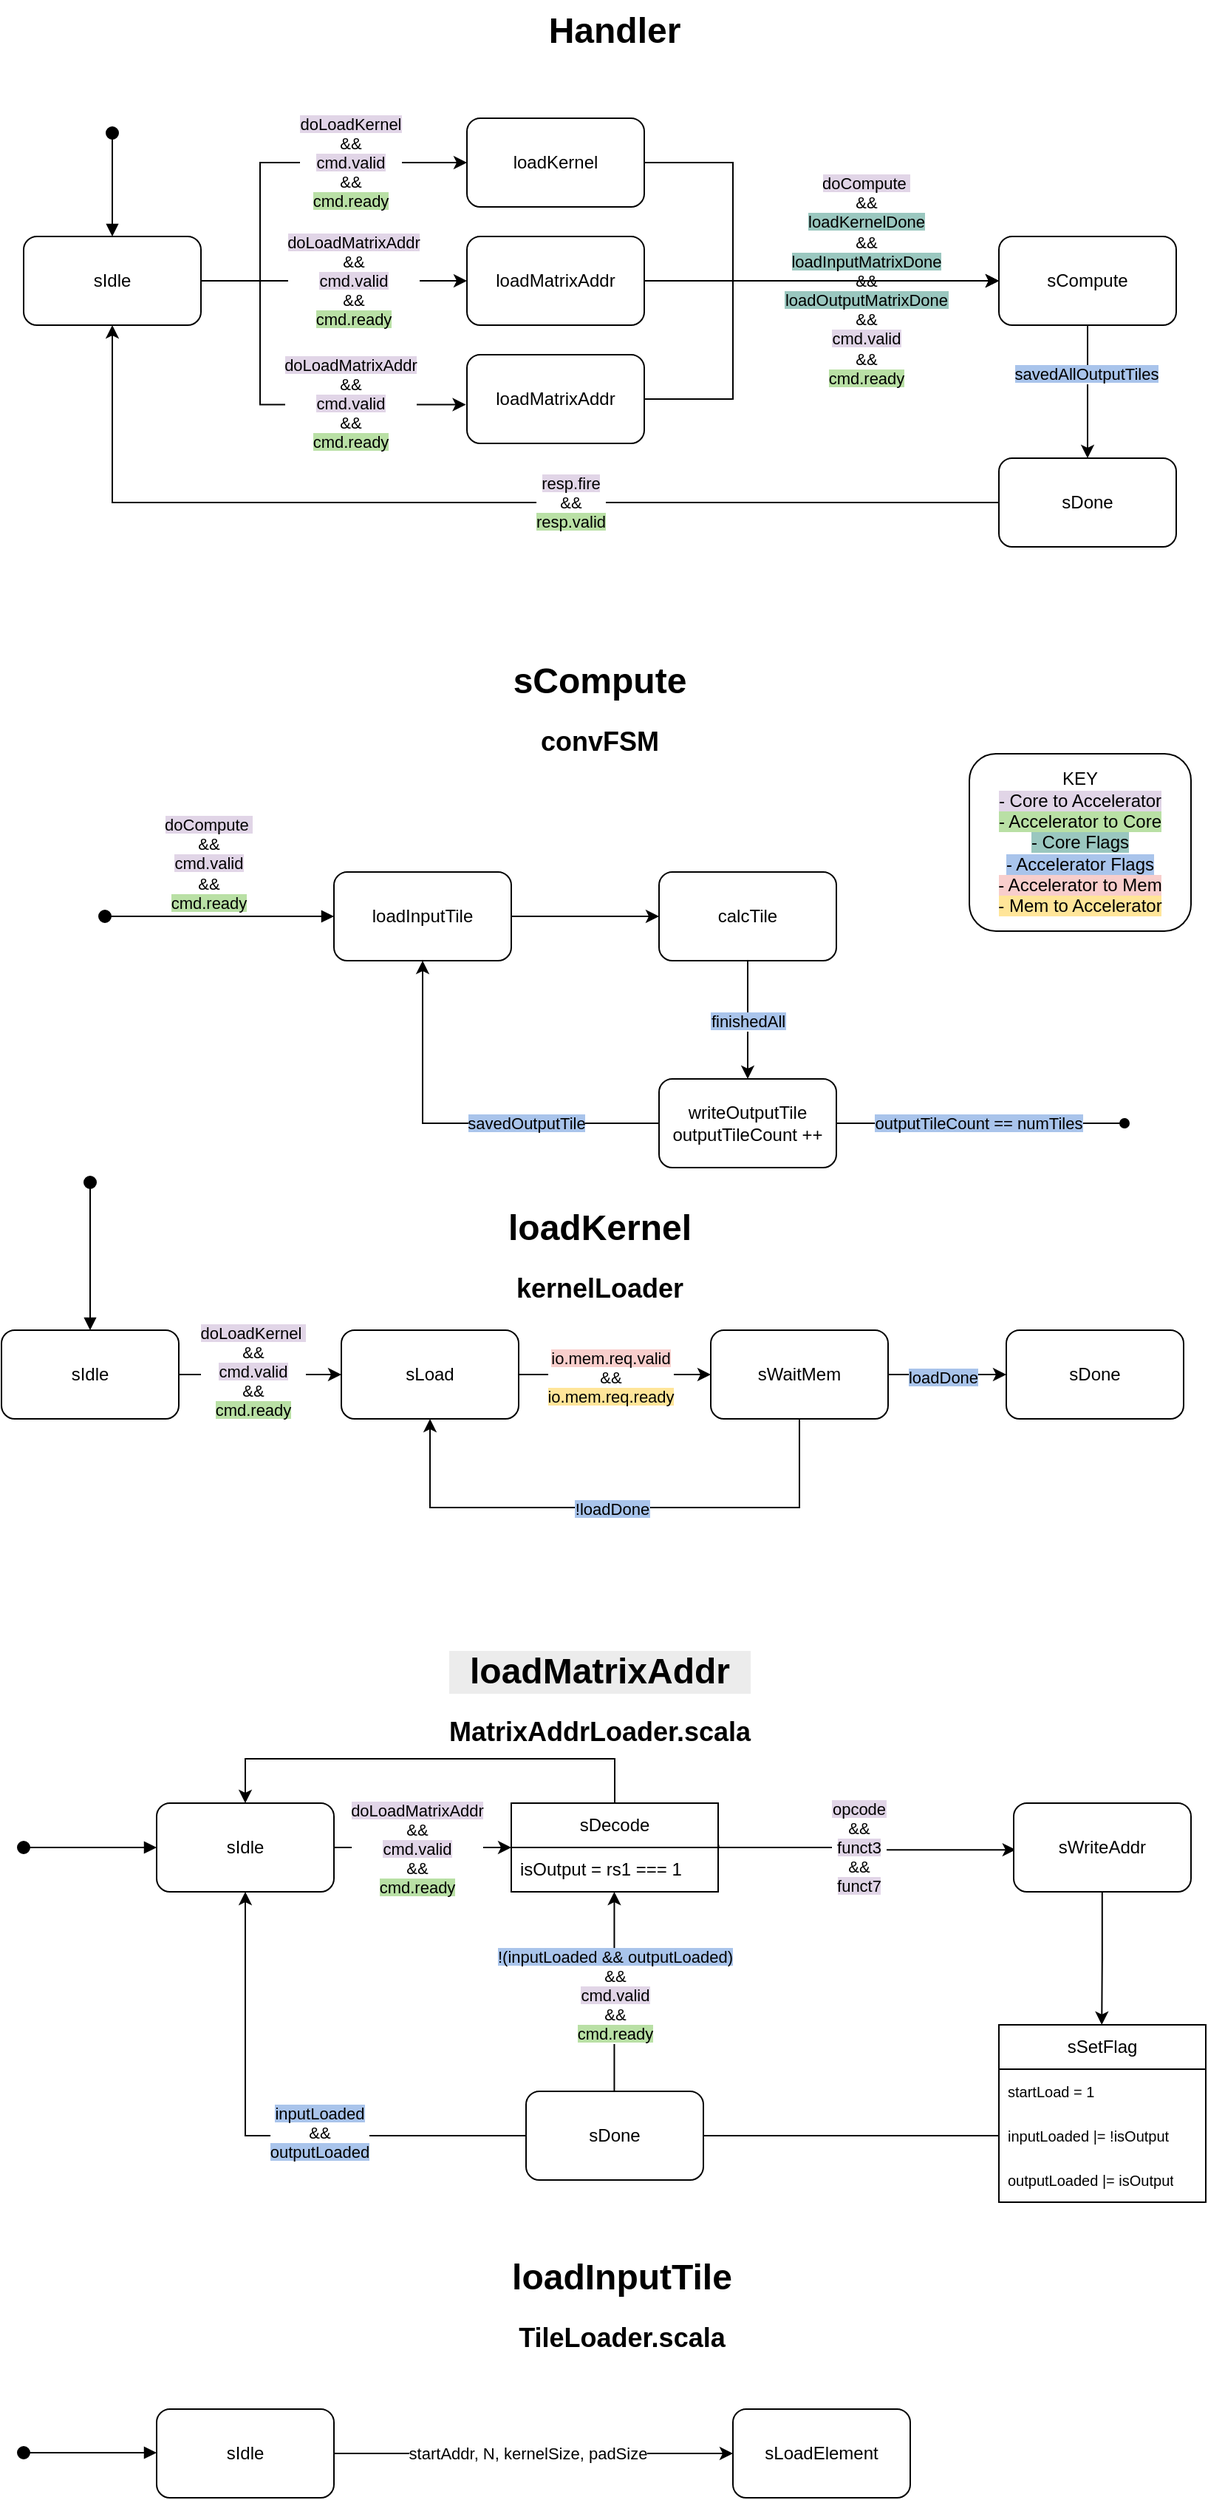 <mxfile version="27.0.6">
  <diagram name="Page-1" id="AbGpAP4MnXm49M3xG25A">
    <mxGraphModel dx="1793" dy="929" grid="1" gridSize="10" guides="1" tooltips="1" connect="1" arrows="1" fold="1" page="1" pageScale="1" pageWidth="850" pageHeight="1100" math="0" shadow="0">
      <root>
        <mxCell id="0" />
        <mxCell id="1" parent="0" />
        <mxCell id="mHajlrHNez_8a4drACEi-1" value="&lt;h1 style=&quot;margin-top: 0px;&quot;&gt;Handler&lt;/h1&gt;" style="text;html=1;whiteSpace=wrap;overflow=hidden;rounded=0;align=center;" parent="1" vertex="1">
          <mxGeometry x="335" y="20" width="180" height="120" as="geometry" />
        </mxCell>
        <mxCell id="mHajlrHNez_8a4drACEi-3" value="sCompute" style="rounded=1;whiteSpace=wrap;html=1;" parent="1" vertex="1">
          <mxGeometry x="685" y="180" width="120" height="60" as="geometry" />
        </mxCell>
        <mxCell id="e7i92no-idro5mqMsdCR-1" style="edgeStyle=orthogonalEdgeStyle;rounded=0;orthogonalLoop=1;jettySize=auto;html=1;entryX=0.5;entryY=1;entryDx=0;entryDy=0;" parent="1" source="mHajlrHNez_8a4drACEi-4" target="9_EJvV3WEVmUTqAfREFr-1" edge="1">
          <mxGeometry relative="1" as="geometry" />
        </mxCell>
        <mxCell id="e7i92no-idro5mqMsdCR-3" value="&lt;div&gt;&lt;span style=&quot;background-color: rgb(225, 213, 231);&quot;&gt;resp.fire&lt;/span&gt;&lt;/div&gt;&lt;div&gt;&amp;amp;&amp;amp;&lt;/div&gt;&lt;span style=&quot;background-color: rgb(185, 224, 165);&quot;&gt;resp.valid&lt;/span&gt;" style="edgeLabel;html=1;align=center;verticalAlign=middle;resizable=0;points=[];" parent="e7i92no-idro5mqMsdCR-1" vertex="1" connectable="0">
          <mxGeometry x="-0.217" y="4" relative="1" as="geometry">
            <mxPoint x="-8" y="-4" as="offset" />
          </mxGeometry>
        </mxCell>
        <mxCell id="mHajlrHNez_8a4drACEi-4" value="sDone" style="rounded=1;whiteSpace=wrap;html=1;" parent="1" vertex="1">
          <mxGeometry x="685" y="330" width="120" height="60" as="geometry" />
        </mxCell>
        <mxCell id="mHajlrHNez_8a4drACEi-5" value="" style="html=1;verticalAlign=bottom;startArrow=oval;startFill=1;endArrow=block;startSize=8;curved=0;rounded=0;entryX=0.5;entryY=0;entryDx=0;entryDy=0;" parent="1" edge="1">
          <mxGeometry width="60" relative="1" as="geometry">
            <mxPoint x="85" y="110" as="sourcePoint" />
            <mxPoint x="85" y="180" as="targetPoint" />
          </mxGeometry>
        </mxCell>
        <mxCell id="mHajlrHNez_8a4drACEi-7" value="" style="endArrow=classic;html=1;rounded=0;entryX=0;entryY=0.5;entryDx=0;entryDy=0;exitX=1;exitY=0.5;exitDx=0;exitDy=0;" parent="1" source="9_EJvV3WEVmUTqAfREFr-35" target="mHajlrHNez_8a4drACEi-3" edge="1">
          <mxGeometry width="50" height="50" relative="1" as="geometry">
            <mxPoint x="505" y="210" as="sourcePoint" />
            <mxPoint x="775" y="360" as="targetPoint" />
          </mxGeometry>
        </mxCell>
        <mxCell id="mHajlrHNez_8a4drACEi-8" value="&lt;span style=&quot;background-color: rgb(225, 213, 231);&quot;&gt;doCompute&amp;nbsp;&lt;/span&gt;&lt;div&gt;&lt;span&gt;&amp;amp;&amp;amp;&lt;/span&gt;&lt;/div&gt;&lt;div&gt;&lt;span style=&quot;background-color: rgb(154, 199, 191);&quot;&gt;loadKernelDone&lt;/span&gt;&lt;/div&gt;&lt;div&gt;&lt;span&gt;&amp;amp;&amp;amp;&lt;/span&gt;&lt;/div&gt;&lt;div&gt;&lt;span style=&quot;background-color: rgb(154, 199, 191);&quot;&gt;loadInputMatrixDone&lt;/span&gt;&lt;/div&gt;&lt;div&gt;&lt;span&gt;&amp;amp;&amp;amp;&lt;/span&gt;&lt;/div&gt;&lt;div&gt;&lt;span style=&quot;background-color: rgb(154, 199, 191);&quot;&gt;loadOutputMatrixDone&lt;/span&gt;&lt;/div&gt;&lt;div&gt;&lt;span&gt;&amp;amp;&amp;amp;&lt;/span&gt;&lt;/div&gt;&lt;div&gt;&lt;span style=&quot;background-color: rgb(225, 213, 231);&quot;&gt;cmd.valid&lt;/span&gt;&lt;/div&gt;&lt;div&gt;&lt;span&gt;&amp;amp;&amp;amp;&lt;/span&gt;&lt;/div&gt;&lt;div&gt;&lt;span style=&quot;background-color: rgb(185, 224, 165);&quot;&gt;cmd.ready&lt;/span&gt;&lt;/div&gt;" style="edgeLabel;html=1;align=center;verticalAlign=middle;resizable=0;points=[];" parent="mHajlrHNez_8a4drACEi-7" vertex="1" connectable="0">
          <mxGeometry x="-0.113" y="1" relative="1" as="geometry">
            <mxPoint x="43" y="1" as="offset" />
          </mxGeometry>
        </mxCell>
        <mxCell id="mHajlrHNez_8a4drACEi-9" value="" style="endArrow=classic;html=1;rounded=0;exitX=0.5;exitY=1;exitDx=0;exitDy=0;entryX=0.5;entryY=0;entryDx=0;entryDy=0;" parent="1" source="mHajlrHNez_8a4drACEi-3" target="mHajlrHNez_8a4drACEi-4" edge="1">
          <mxGeometry width="50" height="50" relative="1" as="geometry">
            <mxPoint x="725" y="410" as="sourcePoint" />
            <mxPoint x="775" y="360" as="targetPoint" />
          </mxGeometry>
        </mxCell>
        <mxCell id="mHajlrHNez_8a4drACEi-10" value="&lt;span style=&quot;background-color: rgb(169, 196, 235);&quot;&gt;savedAllOutputTiles&lt;/span&gt;" style="edgeLabel;html=1;align=center;verticalAlign=middle;resizable=0;points=[];" parent="mHajlrHNez_8a4drACEi-9" vertex="1" connectable="0">
          <mxGeometry x="-0.267" y="-1" relative="1" as="geometry">
            <mxPoint as="offset" />
          </mxGeometry>
        </mxCell>
        <mxCell id="9_EJvV3WEVmUTqAfREFr-40" value="" style="edgeStyle=orthogonalEdgeStyle;rounded=0;orthogonalLoop=1;jettySize=auto;html=1;" parent="1" source="9_EJvV3WEVmUTqAfREFr-1" target="9_EJvV3WEVmUTqAfREFr-35" edge="1">
          <mxGeometry relative="1" as="geometry" />
        </mxCell>
        <mxCell id="9_EJvV3WEVmUTqAfREFr-44" value="&lt;span style=&quot;background-color: rgb(225, 213, 231);&quot;&gt;doLoadMatrixAddr&lt;/span&gt;&lt;div&gt;&lt;div&gt;&amp;amp;&amp;amp;&lt;/div&gt;&lt;div&gt;&lt;span style=&quot;background-color: rgb(225, 213, 231);&quot;&gt;cmd.valid&lt;/span&gt;&lt;/div&gt;&lt;div&gt;&amp;amp;&amp;amp;&lt;/div&gt;&lt;div&gt;&lt;span style=&quot;background-color: rgb(185, 224, 165);&quot;&gt;cmd.ready&lt;/span&gt;&lt;/div&gt;&lt;/div&gt;" style="edgeLabel;html=1;align=center;verticalAlign=middle;resizable=0;points=[];" parent="9_EJvV3WEVmUTqAfREFr-40" vertex="1" connectable="0">
          <mxGeometry x="0.143" relative="1" as="geometry">
            <mxPoint as="offset" />
          </mxGeometry>
        </mxCell>
        <mxCell id="9_EJvV3WEVmUTqAfREFr-41" style="edgeStyle=orthogonalEdgeStyle;rounded=0;orthogonalLoop=1;jettySize=auto;html=1;exitX=1;exitY=0.5;exitDx=0;exitDy=0;entryX=0;entryY=0.5;entryDx=0;entryDy=0;" parent="1" source="9_EJvV3WEVmUTqAfREFr-1" target="9_EJvV3WEVmUTqAfREFr-34" edge="1">
          <mxGeometry relative="1" as="geometry">
            <Array as="points">
              <mxPoint x="185" y="210" />
              <mxPoint x="185" y="130" />
            </Array>
          </mxGeometry>
        </mxCell>
        <mxCell id="9_EJvV3WEVmUTqAfREFr-43" value="&lt;span style=&quot;background-color: rgb(225, 213, 231);&quot;&gt;doLoadKernel&lt;/span&gt;&lt;div&gt;&lt;div&gt;&amp;amp;&amp;amp;&lt;/div&gt;&lt;div&gt;&lt;span style=&quot;background-color: rgb(225, 213, 231);&quot;&gt;cmd.valid&lt;/span&gt;&lt;/div&gt;&lt;div&gt;&amp;amp;&amp;amp;&lt;/div&gt;&lt;div&gt;&lt;span style=&quot;background-color: rgb(185, 224, 165);&quot;&gt;cmd.ready&lt;/span&gt;&lt;/div&gt;&lt;/div&gt;" style="edgeLabel;html=1;align=center;verticalAlign=middle;resizable=0;points=[];" parent="9_EJvV3WEVmUTqAfREFr-41" vertex="1" connectable="0">
          <mxGeometry x="-0.042" relative="1" as="geometry">
            <mxPoint x="56" as="offset" />
          </mxGeometry>
        </mxCell>
        <mxCell id="9_EJvV3WEVmUTqAfREFr-1" value="sIdle" style="rounded=1;whiteSpace=wrap;html=1;" parent="1" vertex="1">
          <mxGeometry x="25" y="180" width="120" height="60" as="geometry" />
        </mxCell>
        <mxCell id="9_EJvV3WEVmUTqAfREFr-2" value="&lt;h1 style=&quot;margin-top: 0px;&quot;&gt;sCompute&lt;/h1&gt;&lt;h2&gt;convFSM&lt;/h2&gt;" style="text;html=1;whiteSpace=wrap;overflow=hidden;rounded=0;align=center;" parent="1" vertex="1">
          <mxGeometry x="325" y="460" width="180" height="120" as="geometry" />
        </mxCell>
        <mxCell id="9_EJvV3WEVmUTqAfREFr-8" value="" style="edgeStyle=orthogonalEdgeStyle;rounded=0;orthogonalLoop=1;jettySize=auto;html=1;" parent="1" source="9_EJvV3WEVmUTqAfREFr-4" target="9_EJvV3WEVmUTqAfREFr-7" edge="1">
          <mxGeometry relative="1" as="geometry" />
        </mxCell>
        <mxCell id="9_EJvV3WEVmUTqAfREFr-4" value="loadInputTile" style="rounded=1;whiteSpace=wrap;html=1;" parent="1" vertex="1">
          <mxGeometry x="235" y="610" width="120" height="60" as="geometry" />
        </mxCell>
        <mxCell id="9_EJvV3WEVmUTqAfREFr-5" value="&lt;span style=&quot;background-color: rgb(225, 213, 231);&quot;&gt;doCompute&amp;nbsp;&lt;/span&gt;&lt;div&gt;&amp;amp;&amp;amp;&lt;/div&gt;&lt;div&gt;&lt;span style=&quot;background-color: rgb(225, 213, 231);&quot;&gt;cmd.valid&lt;/span&gt;&lt;/div&gt;&lt;div&gt;&amp;amp;&amp;amp;&lt;/div&gt;&lt;div&gt;&lt;span style=&quot;background-color: rgb(185, 224, 165);&quot;&gt;cmd.ready&lt;/span&gt;&lt;/div&gt;" style="html=1;verticalAlign=bottom;startArrow=oval;startFill=1;endArrow=block;startSize=8;curved=0;rounded=0;entryX=0;entryY=0.5;entryDx=0;entryDy=0;" parent="1" target="9_EJvV3WEVmUTqAfREFr-4" edge="1">
          <mxGeometry x="-0.097" width="60" relative="1" as="geometry">
            <mxPoint x="80" y="640" as="sourcePoint" />
            <mxPoint x="84.5" y="610" as="targetPoint" />
            <Array as="points">
              <mxPoint x="80" y="640" />
            </Array>
            <mxPoint as="offset" />
          </mxGeometry>
        </mxCell>
        <mxCell id="9_EJvV3WEVmUTqAfREFr-10" value="" style="edgeStyle=orthogonalEdgeStyle;rounded=0;orthogonalLoop=1;jettySize=auto;html=1;endArrow=classic;endFill=1;entryX=0.5;entryY=0;entryDx=0;entryDy=0;" parent="1" source="9_EJvV3WEVmUTqAfREFr-7" target="9_EJvV3WEVmUTqAfREFr-13" edge="1">
          <mxGeometry relative="1" as="geometry">
            <mxPoint x="515" y="750" as="targetPoint" />
          </mxGeometry>
        </mxCell>
        <mxCell id="9_EJvV3WEVmUTqAfREFr-11" value="&lt;span style=&quot;background-color: rgb(169, 196, 235);&quot;&gt;finishedAll&lt;/span&gt;" style="edgeLabel;html=1;align=center;verticalAlign=middle;resizable=0;points=[];" parent="9_EJvV3WEVmUTqAfREFr-10" vertex="1" connectable="0">
          <mxGeometry x="0.014" relative="1" as="geometry">
            <mxPoint as="offset" />
          </mxGeometry>
        </mxCell>
        <mxCell id="9_EJvV3WEVmUTqAfREFr-7" value="calcTile" style="rounded=1;whiteSpace=wrap;html=1;" parent="1" vertex="1">
          <mxGeometry x="455" y="610" width="120" height="60" as="geometry" />
        </mxCell>
        <mxCell id="9_EJvV3WEVmUTqAfREFr-12" value="&lt;h1 style=&quot;margin-top: 0px;&quot;&gt;loadKernel&lt;/h1&gt;&lt;h2&gt;kernelLoader&lt;/h2&gt;" style="text;html=1;whiteSpace=wrap;overflow=hidden;rounded=0;align=center;" parent="1" vertex="1">
          <mxGeometry x="325" y="830" width="180" height="90" as="geometry" />
        </mxCell>
        <mxCell id="9_EJvV3WEVmUTqAfREFr-13" value="writeOutputTile&lt;div&gt;outputTileCount ++&lt;/div&gt;" style="rounded=1;whiteSpace=wrap;html=1;" parent="1" vertex="1">
          <mxGeometry x="455" y="750" width="120" height="60" as="geometry" />
        </mxCell>
        <mxCell id="9_EJvV3WEVmUTqAfREFr-14" value="" style="endArrow=classic;html=1;rounded=0;exitX=0;exitY=0.5;exitDx=0;exitDy=0;entryX=0.5;entryY=1;entryDx=0;entryDy=0;" parent="1" source="9_EJvV3WEVmUTqAfREFr-13" target="9_EJvV3WEVmUTqAfREFr-4" edge="1">
          <mxGeometry width="50" height="50" relative="1" as="geometry">
            <mxPoint x="350" y="740" as="sourcePoint" />
            <mxPoint x="400" y="690" as="targetPoint" />
            <Array as="points">
              <mxPoint x="295" y="780" />
            </Array>
          </mxGeometry>
        </mxCell>
        <mxCell id="9_EJvV3WEVmUTqAfREFr-15" value="&lt;span style=&quot;background-color: rgb(169, 196, 235);&quot;&gt;savedOutputTile&lt;/span&gt;" style="edgeLabel;html=1;align=center;verticalAlign=middle;resizable=0;points=[];" parent="9_EJvV3WEVmUTqAfREFr-14" vertex="1" connectable="0">
          <mxGeometry x="-0.037" y="-3" relative="1" as="geometry">
            <mxPoint x="40" y="3" as="offset" />
          </mxGeometry>
        </mxCell>
        <mxCell id="9_EJvV3WEVmUTqAfREFr-16" value="" style="endArrow=oval;html=1;rounded=0;exitX=1;exitY=0.5;exitDx=0;exitDy=0;endFill=1;" parent="1" source="9_EJvV3WEVmUTqAfREFr-13" edge="1">
          <mxGeometry width="50" height="50" relative="1" as="geometry">
            <mxPoint x="350" y="790" as="sourcePoint" />
            <mxPoint x="770" y="780" as="targetPoint" />
          </mxGeometry>
        </mxCell>
        <mxCell id="9_EJvV3WEVmUTqAfREFr-17" value="&lt;span style=&quot;background-color: rgb(169, 196, 235);&quot;&gt;outputTileCount == numTiles&lt;/span&gt;" style="edgeLabel;html=1;align=center;verticalAlign=middle;resizable=0;points=[];" parent="9_EJvV3WEVmUTqAfREFr-16" vertex="1" connectable="0">
          <mxGeometry x="-0.104" y="-1" relative="1" as="geometry">
            <mxPoint x="8" y="-1" as="offset" />
          </mxGeometry>
        </mxCell>
        <mxCell id="9_EJvV3WEVmUTqAfREFr-26" value="" style="edgeStyle=orthogonalEdgeStyle;rounded=0;orthogonalLoop=1;jettySize=auto;html=1;" parent="1" source="9_EJvV3WEVmUTqAfREFr-19" target="9_EJvV3WEVmUTqAfREFr-22" edge="1">
          <mxGeometry relative="1" as="geometry" />
        </mxCell>
        <mxCell id="e7i92no-idro5mqMsdCR-4" value="&lt;span style=&quot;background-color: rgb(225, 213, 231);&quot;&gt;doLoadKernel&amp;nbsp;&lt;/span&gt;&lt;div&gt;&amp;amp;&amp;amp;&lt;/div&gt;&lt;div&gt;&lt;span style=&quot;background-color: rgb(225, 213, 231);&quot;&gt;cmd.valid&lt;/span&gt;&lt;/div&gt;&lt;div&gt;&amp;amp;&amp;amp;&lt;/div&gt;&lt;div&gt;&lt;span style=&quot;background-color: rgb(185, 224, 165);&quot;&gt;cmd.ready&lt;/span&gt;&lt;/div&gt;" style="edgeLabel;html=1;align=center;verticalAlign=middle;resizable=0;points=[];" parent="9_EJvV3WEVmUTqAfREFr-26" vertex="1" connectable="0">
          <mxGeometry x="-0.145" y="2" relative="1" as="geometry">
            <mxPoint x="3" as="offset" />
          </mxGeometry>
        </mxCell>
        <mxCell id="9_EJvV3WEVmUTqAfREFr-19" value="sIdle" style="rounded=1;whiteSpace=wrap;html=1;" parent="1" vertex="1">
          <mxGeometry x="10" y="920" width="120" height="60" as="geometry" />
        </mxCell>
        <mxCell id="9_EJvV3WEVmUTqAfREFr-21" value="" style="html=1;verticalAlign=bottom;startArrow=oval;startFill=1;endArrow=block;startSize=8;curved=0;rounded=0;entryX=0.5;entryY=0;entryDx=0;entryDy=0;" parent="1" target="9_EJvV3WEVmUTqAfREFr-19" edge="1">
          <mxGeometry x="0.571" width="60" relative="1" as="geometry">
            <mxPoint x="70" y="820" as="sourcePoint" />
            <mxPoint x="200" y="840" as="targetPoint" />
            <mxPoint as="offset" />
          </mxGeometry>
        </mxCell>
        <mxCell id="9_EJvV3WEVmUTqAfREFr-27" value="" style="edgeStyle=orthogonalEdgeStyle;rounded=0;orthogonalLoop=1;jettySize=auto;html=1;" parent="1" source="9_EJvV3WEVmUTqAfREFr-22" target="9_EJvV3WEVmUTqAfREFr-23" edge="1">
          <mxGeometry relative="1" as="geometry" />
        </mxCell>
        <mxCell id="9_EJvV3WEVmUTqAfREFr-28" value="&lt;span style=&quot;background-color: rgb(248, 206, 204);&quot;&gt;io.mem.req.valid&lt;/span&gt;&lt;div&gt;&amp;amp;&amp;amp;&lt;/div&gt;&lt;div&gt;&lt;span style=&quot;background-color: rgb(255, 229, 153);&quot;&gt;io.mem.req.ready&lt;/span&gt;&lt;/div&gt;" style="edgeLabel;html=1;align=center;verticalAlign=middle;resizable=0;points=[];" parent="9_EJvV3WEVmUTqAfREFr-27" vertex="1" connectable="0">
          <mxGeometry x="-0.044" y="-2" relative="1" as="geometry">
            <mxPoint as="offset" />
          </mxGeometry>
        </mxCell>
        <mxCell id="9_EJvV3WEVmUTqAfREFr-22" value="sLoad" style="rounded=1;whiteSpace=wrap;html=1;" parent="1" vertex="1">
          <mxGeometry x="240" y="920" width="120" height="60" as="geometry" />
        </mxCell>
        <mxCell id="9_EJvV3WEVmUTqAfREFr-25" value="" style="edgeStyle=orthogonalEdgeStyle;rounded=0;orthogonalLoop=1;jettySize=auto;html=1;" parent="1" source="9_EJvV3WEVmUTqAfREFr-23" target="9_EJvV3WEVmUTqAfREFr-24" edge="1">
          <mxGeometry relative="1" as="geometry" />
        </mxCell>
        <mxCell id="9_EJvV3WEVmUTqAfREFr-32" value="&lt;span style=&quot;background-color: rgb(169, 196, 235);&quot;&gt;loadDone&lt;/span&gt;" style="edgeLabel;html=1;align=center;verticalAlign=middle;resizable=0;points=[];" parent="9_EJvV3WEVmUTqAfREFr-25" vertex="1" connectable="0">
          <mxGeometry x="-0.075" y="-2" relative="1" as="geometry">
            <mxPoint as="offset" />
          </mxGeometry>
        </mxCell>
        <mxCell id="9_EJvV3WEVmUTqAfREFr-23" value="sWaitMem" style="rounded=1;whiteSpace=wrap;html=1;" parent="1" vertex="1">
          <mxGeometry x="490" y="920" width="120" height="60" as="geometry" />
        </mxCell>
        <mxCell id="9_EJvV3WEVmUTqAfREFr-24" value="sDone" style="rounded=1;whiteSpace=wrap;html=1;" parent="1" vertex="1">
          <mxGeometry x="690" y="920" width="120" height="60" as="geometry" />
        </mxCell>
        <mxCell id="9_EJvV3WEVmUTqAfREFr-29" value="KEY&lt;div&gt;&lt;span style=&quot;background-color: rgb(225, 213, 231);&quot;&gt;- Core to Accelerator&lt;/span&gt;&lt;/div&gt;&lt;div&gt;&lt;span style=&quot;background-color: rgb(185, 224, 165);&quot;&gt;- Accelerator to Core&lt;/span&gt;&lt;/div&gt;&lt;div&gt;&lt;span style=&quot;background-color: rgb(154, 199, 191);&quot;&gt;- Core Flags&lt;/span&gt;&lt;/div&gt;&lt;div&gt;&lt;span style=&quot;background-color: rgb(169, 196, 235);&quot;&gt;- Accelerator Flags&lt;/span&gt;&lt;/div&gt;&lt;div&gt;&lt;span style=&quot;background-color: rgb(248, 206, 204);&quot;&gt;- Accelerator to Mem&lt;/span&gt;&lt;/div&gt;&lt;div&gt;&lt;span style=&quot;background-color: rgb(255, 229, 153);&quot;&gt;- Mem to Accelerator&lt;/span&gt;&lt;/div&gt;" style="rounded=1;whiteSpace=wrap;html=1;labelBackgroundColor=default;" parent="1" vertex="1">
          <mxGeometry x="665" y="530" width="150" height="120" as="geometry" />
        </mxCell>
        <mxCell id="9_EJvV3WEVmUTqAfREFr-30" value="" style="endArrow=classic;html=1;rounded=0;exitX=0.5;exitY=1;exitDx=0;exitDy=0;entryX=0.5;entryY=1;entryDx=0;entryDy=0;" parent="1" source="9_EJvV3WEVmUTqAfREFr-23" target="9_EJvV3WEVmUTqAfREFr-22" edge="1">
          <mxGeometry width="50" height="50" relative="1" as="geometry">
            <mxPoint x="600" y="810" as="sourcePoint" />
            <mxPoint x="550" y="1040" as="targetPoint" />
            <Array as="points">
              <mxPoint x="550" y="1040" />
              <mxPoint x="300" y="1040" />
            </Array>
          </mxGeometry>
        </mxCell>
        <mxCell id="9_EJvV3WEVmUTqAfREFr-33" value="&lt;span style=&quot;background-color: rgb(169, 196, 235);&quot;&gt;!loadDone&lt;/span&gt;" style="edgeLabel;html=1;align=center;verticalAlign=middle;resizable=0;points=[];" parent="9_EJvV3WEVmUTqAfREFr-30" vertex="1" connectable="0">
          <mxGeometry x="0.011" y="1" relative="1" as="geometry">
            <mxPoint as="offset" />
          </mxGeometry>
        </mxCell>
        <mxCell id="9_EJvV3WEVmUTqAfREFr-46" style="edgeStyle=orthogonalEdgeStyle;rounded=0;orthogonalLoop=1;jettySize=auto;html=1;exitX=1;exitY=0.5;exitDx=0;exitDy=0;entryX=0;entryY=0.5;entryDx=0;entryDy=0;" parent="1" source="9_EJvV3WEVmUTqAfREFr-34" target="mHajlrHNez_8a4drACEi-3" edge="1">
          <mxGeometry relative="1" as="geometry">
            <Array as="points">
              <mxPoint x="505" y="130" />
              <mxPoint x="505" y="210" />
            </Array>
          </mxGeometry>
        </mxCell>
        <mxCell id="9_EJvV3WEVmUTqAfREFr-34" value="loadKernel" style="rounded=1;whiteSpace=wrap;html=1;" parent="1" vertex="1">
          <mxGeometry x="325" y="100" width="120" height="60" as="geometry" />
        </mxCell>
        <mxCell id="9_EJvV3WEVmUTqAfREFr-35" value="loadMatrixAddr" style="rounded=1;whiteSpace=wrap;html=1;" parent="1" vertex="1">
          <mxGeometry x="325" y="180" width="120" height="60" as="geometry" />
        </mxCell>
        <mxCell id="9_EJvV3WEVmUTqAfREFr-48" style="edgeStyle=orthogonalEdgeStyle;rounded=0;orthogonalLoop=1;jettySize=auto;html=1;exitX=1;exitY=0.5;exitDx=0;exitDy=0;entryX=0;entryY=0.5;entryDx=0;entryDy=0;" parent="1" source="9_EJvV3WEVmUTqAfREFr-36" target="mHajlrHNez_8a4drACEi-3" edge="1">
          <mxGeometry relative="1" as="geometry">
            <Array as="points">
              <mxPoint x="505" y="290" />
              <mxPoint x="505" y="210" />
            </Array>
          </mxGeometry>
        </mxCell>
        <mxCell id="9_EJvV3WEVmUTqAfREFr-36" value="loadMatrixAddr" style="rounded=1;whiteSpace=wrap;html=1;" parent="1" vertex="1">
          <mxGeometry x="325" y="260" width="120" height="60" as="geometry" />
        </mxCell>
        <mxCell id="9_EJvV3WEVmUTqAfREFr-42" style="edgeStyle=orthogonalEdgeStyle;rounded=0;orthogonalLoop=1;jettySize=auto;html=1;exitX=1;exitY=0.5;exitDx=0;exitDy=0;entryX=-0.006;entryY=0.563;entryDx=0;entryDy=0;entryPerimeter=0;" parent="1" source="9_EJvV3WEVmUTqAfREFr-1" target="9_EJvV3WEVmUTqAfREFr-36" edge="1">
          <mxGeometry relative="1" as="geometry">
            <Array as="points">
              <mxPoint x="185" y="210" />
              <mxPoint x="185" y="294" />
            </Array>
          </mxGeometry>
        </mxCell>
        <mxCell id="9_EJvV3WEVmUTqAfREFr-45" value="&lt;span style=&quot;background-color: rgb(225, 213, 231);&quot;&gt;doLoadMatrixAddr&lt;/span&gt;&lt;div&gt;&lt;div&gt;&amp;amp;&amp;amp;&lt;/div&gt;&lt;div&gt;&lt;span style=&quot;background-color: rgb(225, 213, 231);&quot;&gt;cmd.valid&lt;/span&gt;&lt;/div&gt;&lt;div&gt;&amp;amp;&amp;amp;&lt;/div&gt;&lt;div&gt;&lt;span style=&quot;background-color: rgb(185, 224, 165);&quot;&gt;cmd.ready&lt;/span&gt;&lt;/div&gt;&lt;/div&gt;" style="edgeLabel;html=1;align=center;verticalAlign=middle;resizable=0;points=[];" parent="9_EJvV3WEVmUTqAfREFr-42" vertex="1" connectable="0">
          <mxGeometry x="0.341" y="1" relative="1" as="geometry">
            <mxPoint x="8" as="offset" />
          </mxGeometry>
        </mxCell>
        <mxCell id="9_EJvV3WEVmUTqAfREFr-55" value="" style="edgeStyle=orthogonalEdgeStyle;rounded=0;orthogonalLoop=1;jettySize=auto;html=1;" parent="1" source="9_EJvV3WEVmUTqAfREFr-49" edge="1">
          <mxGeometry relative="1" as="geometry">
            <mxPoint x="355" y="1270" as="targetPoint" />
          </mxGeometry>
        </mxCell>
        <mxCell id="9_EJvV3WEVmUTqAfREFr-56" value="&lt;span style=&quot;background-color: rgb(225, 213, 231);&quot;&gt;doLoadMatrixAddr&lt;/span&gt;&lt;div&gt;&lt;div&gt;&amp;amp;&amp;amp;&lt;/div&gt;&lt;div&gt;&lt;span style=&quot;background-color: rgb(225, 213, 231);&quot;&gt;cmd.valid&lt;/span&gt;&lt;/div&gt;&lt;div&gt;&amp;amp;&amp;amp;&lt;/div&gt;&lt;div&gt;&lt;span style=&quot;background-color: rgb(185, 224, 165);&quot;&gt;cmd.ready&lt;/span&gt;&lt;/div&gt;&lt;/div&gt;" style="edgeLabel;html=1;align=center;verticalAlign=middle;resizable=0;points=[];" parent="9_EJvV3WEVmUTqAfREFr-55" vertex="1" connectable="0">
          <mxGeometry x="-0.082" y="-1" relative="1" as="geometry">
            <mxPoint as="offset" />
          </mxGeometry>
        </mxCell>
        <mxCell id="9_EJvV3WEVmUTqAfREFr-49" value="sIdle" style="rounded=1;whiteSpace=wrap;html=1;" parent="1" vertex="1">
          <mxGeometry x="115" y="1240" width="120" height="60" as="geometry" />
        </mxCell>
        <mxCell id="9_EJvV3WEVmUTqAfREFr-50" value="&lt;h1 style=&quot;forced-color-adjust: none; color: rgb(0, 0, 0); font-family: Helvetica; font-style: normal; font-variant-ligatures: normal; font-variant-caps: normal; letter-spacing: normal; orphans: 2; text-indent: 0px; text-transform: none; widows: 2; word-spacing: 0px; -webkit-text-stroke-width: 0px; white-space: normal; background-color: rgb(236, 236, 236); text-decoration-thickness: initial; text-decoration-style: initial; text-decoration-color: initial; margin-top: 0px;&quot;&gt;loadMatrixAddr&lt;/h1&gt;&lt;h2&gt;MatrixAddrLoader.scala&lt;/h2&gt;" style="text;whiteSpace=wrap;html=1;align=center;" parent="1" vertex="1">
          <mxGeometry x="335" y="1130" width="160" height="70" as="geometry" />
        </mxCell>
        <mxCell id="9_EJvV3WEVmUTqAfREFr-57" value="" style="edgeStyle=orthogonalEdgeStyle;rounded=0;orthogonalLoop=1;jettySize=auto;html=1;entryX=0.01;entryY=0.052;entryDx=0;entryDy=0;entryPerimeter=0;exitX=1.002;exitY=-0.059;exitDx=0;exitDy=0;exitPerimeter=0;" parent="1" source="9_EJvV3WEVmUTqAfREFr-76" edge="1">
          <mxGeometry relative="1" as="geometry">
            <mxPoint x="475" y="1270.0" as="sourcePoint" />
            <mxPoint x="696.4" y="1271.56" as="targetPoint" />
            <Array as="points">
              <mxPoint x="495" y="1270" />
              <mxPoint x="596" y="1270" />
              <mxPoint x="596" y="1272" />
            </Array>
          </mxGeometry>
        </mxCell>
        <mxCell id="9_EJvV3WEVmUTqAfREFr-58" value="&lt;span style=&quot;background-color: rgb(225, 213, 231);&quot;&gt;opcode&lt;/span&gt;&lt;div&gt;&amp;amp;&amp;amp;&lt;/div&gt;&lt;div&gt;&lt;span style=&quot;background-color: rgb(225, 213, 231);&quot;&gt;funct3&lt;/span&gt;&lt;/div&gt;&lt;div&gt;&amp;amp;&amp;amp;&lt;/div&gt;&lt;div&gt;&lt;span style=&quot;background-color: rgb(225, 213, 231);&quot;&gt;funct7&lt;/span&gt;&lt;/div&gt;" style="edgeLabel;html=1;align=center;verticalAlign=middle;resizable=0;points=[];" parent="9_EJvV3WEVmUTqAfREFr-57" vertex="1" connectable="0">
          <mxGeometry x="-0.057" relative="1" as="geometry">
            <mxPoint as="offset" />
          </mxGeometry>
        </mxCell>
        <mxCell id="9_EJvV3WEVmUTqAfREFr-59" style="edgeStyle=orthogonalEdgeStyle;rounded=0;orthogonalLoop=1;jettySize=auto;html=1;exitX=0.5;exitY=0;exitDx=0;exitDy=0;" parent="1" source="9_EJvV3WEVmUTqAfREFr-75" edge="1">
          <mxGeometry relative="1" as="geometry">
            <mxPoint x="415" y="1240" as="sourcePoint" />
            <mxPoint x="175" y="1240" as="targetPoint" />
            <Array as="points">
              <mxPoint x="425" y="1210" />
              <mxPoint x="175" y="1210" />
            </Array>
          </mxGeometry>
        </mxCell>
        <mxCell id="9_EJvV3WEVmUTqAfREFr-60" value="" style="edgeStyle=orthogonalEdgeStyle;rounded=0;orthogonalLoop=1;jettySize=auto;html=1;exitX=0.502;exitY=0.996;exitDx=0;exitDy=0;exitPerimeter=0;" parent="1" edge="1">
          <mxGeometry relative="1" as="geometry">
            <mxPoint x="754.89" y="1299.88" as="sourcePoint" />
            <mxPoint x="754.61" y="1390" as="targetPoint" />
            <Array as="points">
              <mxPoint x="755" y="1345" />
              <mxPoint x="755" y="1345" />
            </Array>
          </mxGeometry>
        </mxCell>
        <mxCell id="9_EJvV3WEVmUTqAfREFr-62" value="" style="edgeStyle=orthogonalEdgeStyle;rounded=0;orthogonalLoop=1;jettySize=auto;html=1;entryX=1;entryY=0.5;entryDx=0;entryDy=0;exitX=0;exitY=0.5;exitDx=0;exitDy=0;" parent="1" source="9_EJvV3WEVmUTqAfREFr-67" target="9_EJvV3WEVmUTqAfREFr-54" edge="1">
          <mxGeometry relative="1" as="geometry">
            <mxPoint x="705" y="1420" as="sourcePoint" />
            <Array as="points">
              <mxPoint x="475" y="1465" />
            </Array>
          </mxGeometry>
        </mxCell>
        <mxCell id="9_EJvV3WEVmUTqAfREFr-63" style="edgeStyle=orthogonalEdgeStyle;rounded=0;orthogonalLoop=1;jettySize=auto;html=1;entryX=0.5;entryY=1;entryDx=0;entryDy=0;" parent="1" source="9_EJvV3WEVmUTqAfREFr-54" target="9_EJvV3WEVmUTqAfREFr-49" edge="1">
          <mxGeometry relative="1" as="geometry" />
        </mxCell>
        <mxCell id="9_EJvV3WEVmUTqAfREFr-64" value="&lt;span style=&quot;background-color: rgb(169, 196, 235);&quot;&gt;inputLoaded&lt;/span&gt;&lt;div&gt;&amp;amp;&amp;amp;&lt;/div&gt;&lt;div&gt;&lt;span style=&quot;background-color: rgb(169, 196, 235);&quot;&gt;outputLoaded&lt;/span&gt;&lt;/div&gt;" style="edgeLabel;html=1;align=center;verticalAlign=middle;resizable=0;points=[];" parent="9_EJvV3WEVmUTqAfREFr-63" vertex="1" connectable="0">
          <mxGeometry x="-0.209" y="-2" relative="1" as="geometry">
            <mxPoint as="offset" />
          </mxGeometry>
        </mxCell>
        <mxCell id="9_EJvV3WEVmUTqAfREFr-79" style="edgeStyle=orthogonalEdgeStyle;rounded=0;orthogonalLoop=1;jettySize=auto;html=1;entryX=0.5;entryY=1;entryDx=0;entryDy=0;" parent="1" edge="1">
          <mxGeometry relative="1" as="geometry">
            <mxPoint x="424.72" y="1435" as="sourcePoint" />
            <mxPoint x="424.72" y="1300" as="targetPoint" />
          </mxGeometry>
        </mxCell>
        <mxCell id="9_EJvV3WEVmUTqAfREFr-80" value="&lt;span style=&quot;background-color: rgb(169, 196, 235);&quot;&gt;!(inputLoaded &amp;amp;&amp;amp; outputLoaded)&lt;/span&gt;&lt;div&gt;&amp;amp;&amp;amp;&lt;/div&gt;&lt;div&gt;&lt;span style=&quot;background-color: rgb(225, 213, 231);&quot;&gt;cmd.valid&lt;/span&gt;&lt;/div&gt;&lt;div&gt;&amp;amp;&amp;amp;&lt;/div&gt;&lt;div&gt;&lt;span style=&quot;background-color: rgb(185, 224, 165);&quot;&gt;cmd.ready&lt;/span&gt;&lt;/div&gt;" style="edgeLabel;html=1;align=center;verticalAlign=middle;resizable=0;points=[];" parent="9_EJvV3WEVmUTqAfREFr-79" vertex="1" connectable="0">
          <mxGeometry x="0.203" relative="1" as="geometry">
            <mxPoint y="16" as="offset" />
          </mxGeometry>
        </mxCell>
        <mxCell id="9_EJvV3WEVmUTqAfREFr-54" value="sDone" style="rounded=1;whiteSpace=wrap;html=1;" parent="1" vertex="1">
          <mxGeometry x="365" y="1435" width="120" height="60" as="geometry" />
        </mxCell>
        <mxCell id="9_EJvV3WEVmUTqAfREFr-65" value="sSetFlag" style="swimlane;fontStyle=0;childLayout=stackLayout;horizontal=1;startSize=30;horizontalStack=0;resizeParent=1;resizeParentMax=0;resizeLast=0;collapsible=1;marginBottom=0;whiteSpace=wrap;html=1;" parent="1" vertex="1">
          <mxGeometry x="685" y="1390" width="140" height="120" as="geometry" />
        </mxCell>
        <mxCell id="9_EJvV3WEVmUTqAfREFr-66" value="startLoad = 1" style="text;strokeColor=none;fillColor=none;align=left;verticalAlign=middle;spacingLeft=4;spacingRight=4;overflow=hidden;points=[[0,0.5],[1,0.5]];portConstraint=eastwest;rotatable=0;whiteSpace=wrap;html=1;fontSize=10;" parent="9_EJvV3WEVmUTqAfREFr-65" vertex="1">
          <mxGeometry y="30" width="140" height="30" as="geometry" />
        </mxCell>
        <mxCell id="9_EJvV3WEVmUTqAfREFr-67" value="inputLoaded |= !isOutput" style="text;strokeColor=none;fillColor=none;align=left;verticalAlign=middle;spacingLeft=4;spacingRight=4;overflow=hidden;points=[[0,0.5],[1,0.5]];portConstraint=eastwest;rotatable=0;whiteSpace=wrap;html=1;fontSize=10;" parent="9_EJvV3WEVmUTqAfREFr-65" vertex="1">
          <mxGeometry y="60" width="140" height="30" as="geometry" />
        </mxCell>
        <mxCell id="9_EJvV3WEVmUTqAfREFr-68" value="outputLoaded |= isOutput" style="text;strokeColor=none;fillColor=none;align=left;verticalAlign=middle;spacingLeft=4;spacingRight=4;overflow=hidden;points=[[0,0.5],[1,0.5]];portConstraint=eastwest;rotatable=0;whiteSpace=wrap;html=1;fontSize=10;" parent="9_EJvV3WEVmUTqAfREFr-65" vertex="1">
          <mxGeometry y="90" width="140" height="30" as="geometry" />
        </mxCell>
        <mxCell id="9_EJvV3WEVmUTqAfREFr-74" value="sWriteAddr" style="rounded=1;whiteSpace=wrap;html=1;" parent="1" vertex="1">
          <mxGeometry x="695" y="1240" width="120" height="60" as="geometry" />
        </mxCell>
        <mxCell id="9_EJvV3WEVmUTqAfREFr-75" value="sDecode" style="swimlane;fontStyle=0;childLayout=stackLayout;horizontal=1;startSize=30;horizontalStack=0;resizeParent=1;resizeParentMax=0;resizeLast=0;collapsible=1;marginBottom=0;whiteSpace=wrap;html=1;" parent="1" vertex="1">
          <mxGeometry x="355" y="1240" width="140" height="60" as="geometry" />
        </mxCell>
        <mxCell id="9_EJvV3WEVmUTqAfREFr-76" value="isOutput = rs1 === 1" style="text;strokeColor=none;fillColor=none;align=left;verticalAlign=middle;spacingLeft=4;spacingRight=4;overflow=hidden;points=[[0,0.5],[1,0.5]];portConstraint=eastwest;rotatable=0;whiteSpace=wrap;html=1;" parent="9_EJvV3WEVmUTqAfREFr-75" vertex="1">
          <mxGeometry y="30" width="140" height="30" as="geometry" />
        </mxCell>
        <mxCell id="e7i92no-idro5mqMsdCR-5" value="" style="html=1;verticalAlign=bottom;startArrow=oval;startFill=1;endArrow=block;startSize=8;curved=0;rounded=0;entryX=0;entryY=0.5;entryDx=0;entryDy=0;" parent="1" target="9_EJvV3WEVmUTqAfREFr-49" edge="1">
          <mxGeometry x="0.571" width="60" relative="1" as="geometry">
            <mxPoint x="25" y="1270" as="sourcePoint" />
            <mxPoint x="35" y="1270" as="targetPoint" />
            <mxPoint as="offset" />
          </mxGeometry>
        </mxCell>
        <mxCell id="FTtQah7pHfBXUYq-3m2N-1" value="&lt;h1 style=&quot;margin-top: 0px;&quot;&gt;loadInputTile&lt;/h1&gt;&lt;h2&gt;TileLoader.scala&lt;/h2&gt;" style="text;html=1;whiteSpace=wrap;overflow=hidden;rounded=0;align=center;" vertex="1" parent="1">
          <mxGeometry x="340" y="1540" width="180" height="120" as="geometry" />
        </mxCell>
        <mxCell id="FTtQah7pHfBXUYq-3m2N-5" value="" style="edgeStyle=orthogonalEdgeStyle;rounded=0;orthogonalLoop=1;jettySize=auto;html=1;" edge="1" parent="1" source="FTtQah7pHfBXUYq-3m2N-2" target="FTtQah7pHfBXUYq-3m2N-3">
          <mxGeometry relative="1" as="geometry" />
        </mxCell>
        <mxCell id="FTtQah7pHfBXUYq-3m2N-6" value="startAddr, N, kernelSize, padSize" style="edgeLabel;html=1;align=center;verticalAlign=middle;resizable=0;points=[];" vertex="1" connectable="0" parent="FTtQah7pHfBXUYq-3m2N-5">
          <mxGeometry x="0.081" relative="1" as="geometry">
            <mxPoint x="-15" as="offset" />
          </mxGeometry>
        </mxCell>
        <mxCell id="FTtQah7pHfBXUYq-3m2N-2" value="sIdle" style="rounded=1;whiteSpace=wrap;html=1;" vertex="1" parent="1">
          <mxGeometry x="115" y="1650" width="120" height="60" as="geometry" />
        </mxCell>
        <mxCell id="FTtQah7pHfBXUYq-3m2N-3" value="sLoadElement" style="rounded=1;whiteSpace=wrap;html=1;" vertex="1" parent="1">
          <mxGeometry x="505" y="1650" width="120" height="60" as="geometry" />
        </mxCell>
        <mxCell id="FTtQah7pHfBXUYq-3m2N-4" value="" style="html=1;verticalAlign=bottom;startArrow=oval;startFill=1;endArrow=block;startSize=8;curved=0;rounded=0;entryX=0;entryY=0.5;entryDx=0;entryDy=0;" edge="1" parent="1">
          <mxGeometry x="0.571" width="60" relative="1" as="geometry">
            <mxPoint x="25" y="1679.5" as="sourcePoint" />
            <mxPoint x="115" y="1679.5" as="targetPoint" />
            <mxPoint as="offset" />
          </mxGeometry>
        </mxCell>
      </root>
    </mxGraphModel>
  </diagram>
</mxfile>
